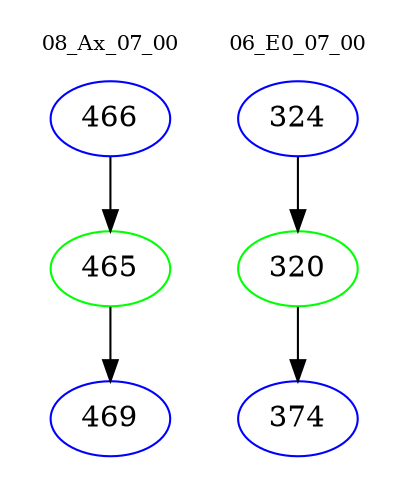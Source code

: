 digraph{
subgraph cluster_0 {
color = white
label = "08_Ax_07_00";
fontsize=10;
T0_466 [label="466", color="blue"]
T0_466 -> T0_465 [color="black"]
T0_465 [label="465", color="green"]
T0_465 -> T0_469 [color="black"]
T0_469 [label="469", color="blue"]
}
subgraph cluster_1 {
color = white
label = "06_E0_07_00";
fontsize=10;
T1_324 [label="324", color="blue"]
T1_324 -> T1_320 [color="black"]
T1_320 [label="320", color="green"]
T1_320 -> T1_374 [color="black"]
T1_374 [label="374", color="blue"]
}
}
